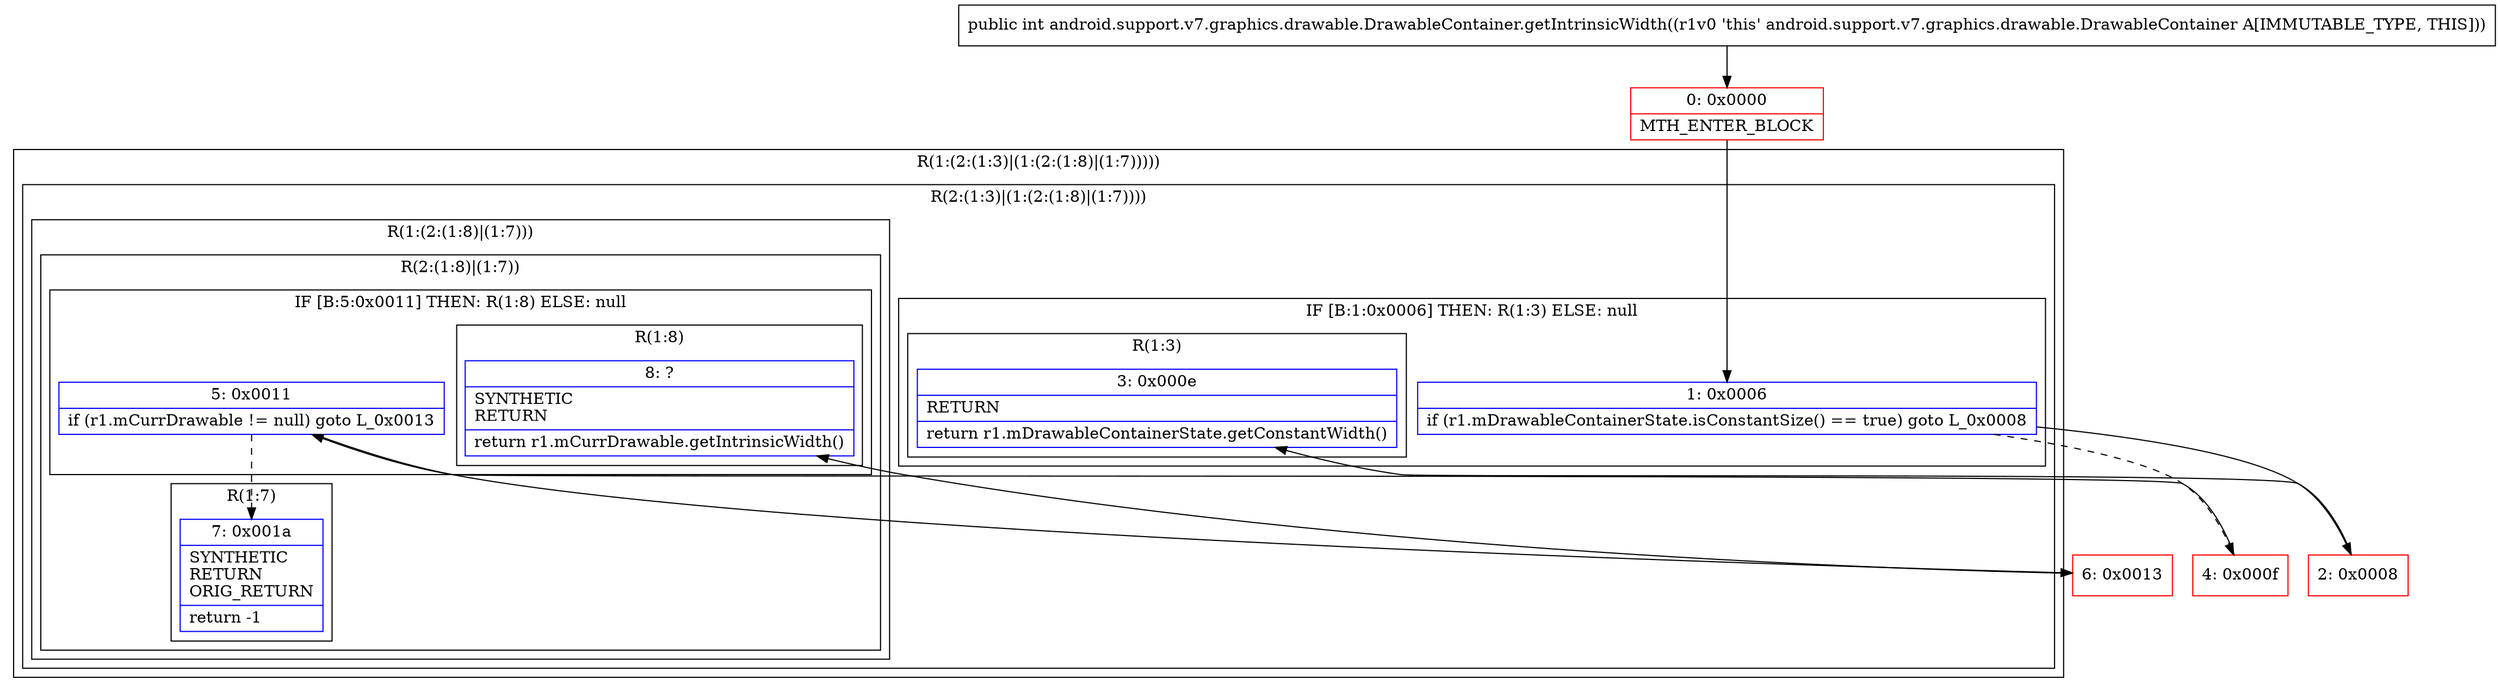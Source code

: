 digraph "CFG forandroid.support.v7.graphics.drawable.DrawableContainer.getIntrinsicWidth()I" {
subgraph cluster_Region_736104929 {
label = "R(1:(2:(1:3)|(1:(2:(1:8)|(1:7)))))";
node [shape=record,color=blue];
subgraph cluster_Region_1172371250 {
label = "R(2:(1:3)|(1:(2:(1:8)|(1:7))))";
node [shape=record,color=blue];
subgraph cluster_IfRegion_1828755264 {
label = "IF [B:1:0x0006] THEN: R(1:3) ELSE: null";
node [shape=record,color=blue];
Node_1 [shape=record,label="{1\:\ 0x0006|if (r1.mDrawableContainerState.isConstantSize() == true) goto L_0x0008\l}"];
subgraph cluster_Region_1059864049 {
label = "R(1:3)";
node [shape=record,color=blue];
Node_3 [shape=record,label="{3\:\ 0x000e|RETURN\l|return r1.mDrawableContainerState.getConstantWidth()\l}"];
}
}
subgraph cluster_Region_342379756 {
label = "R(1:(2:(1:8)|(1:7)))";
node [shape=record,color=blue];
subgraph cluster_Region_1458794548 {
label = "R(2:(1:8)|(1:7))";
node [shape=record,color=blue];
subgraph cluster_IfRegion_1067468605 {
label = "IF [B:5:0x0011] THEN: R(1:8) ELSE: null";
node [shape=record,color=blue];
Node_5 [shape=record,label="{5\:\ 0x0011|if (r1.mCurrDrawable != null) goto L_0x0013\l}"];
subgraph cluster_Region_1631401613 {
label = "R(1:8)";
node [shape=record,color=blue];
Node_8 [shape=record,label="{8\:\ ?|SYNTHETIC\lRETURN\l|return r1.mCurrDrawable.getIntrinsicWidth()\l}"];
}
}
subgraph cluster_Region_929306986 {
label = "R(1:7)";
node [shape=record,color=blue];
Node_7 [shape=record,label="{7\:\ 0x001a|SYNTHETIC\lRETURN\lORIG_RETURN\l|return \-1\l}"];
}
}
}
}
}
Node_0 [shape=record,color=red,label="{0\:\ 0x0000|MTH_ENTER_BLOCK\l}"];
Node_2 [shape=record,color=red,label="{2\:\ 0x0008}"];
Node_4 [shape=record,color=red,label="{4\:\ 0x000f}"];
Node_6 [shape=record,color=red,label="{6\:\ 0x0013}"];
MethodNode[shape=record,label="{public int android.support.v7.graphics.drawable.DrawableContainer.getIntrinsicWidth((r1v0 'this' android.support.v7.graphics.drawable.DrawableContainer A[IMMUTABLE_TYPE, THIS])) }"];
MethodNode -> Node_0;
Node_1 -> Node_2;
Node_1 -> Node_4[style=dashed];
Node_5 -> Node_6;
Node_5 -> Node_7[style=dashed];
Node_0 -> Node_1;
Node_2 -> Node_3;
Node_4 -> Node_5;
Node_6 -> Node_8;
}

